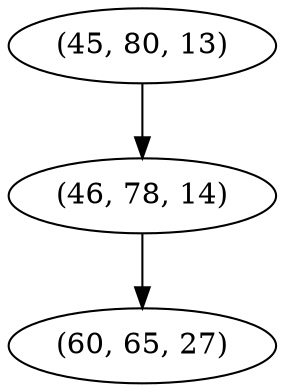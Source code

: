 digraph tree {
    "(45, 80, 13)";
    "(46, 78, 14)";
    "(60, 65, 27)";
    "(45, 80, 13)" -> "(46, 78, 14)";
    "(46, 78, 14)" -> "(60, 65, 27)";
}
